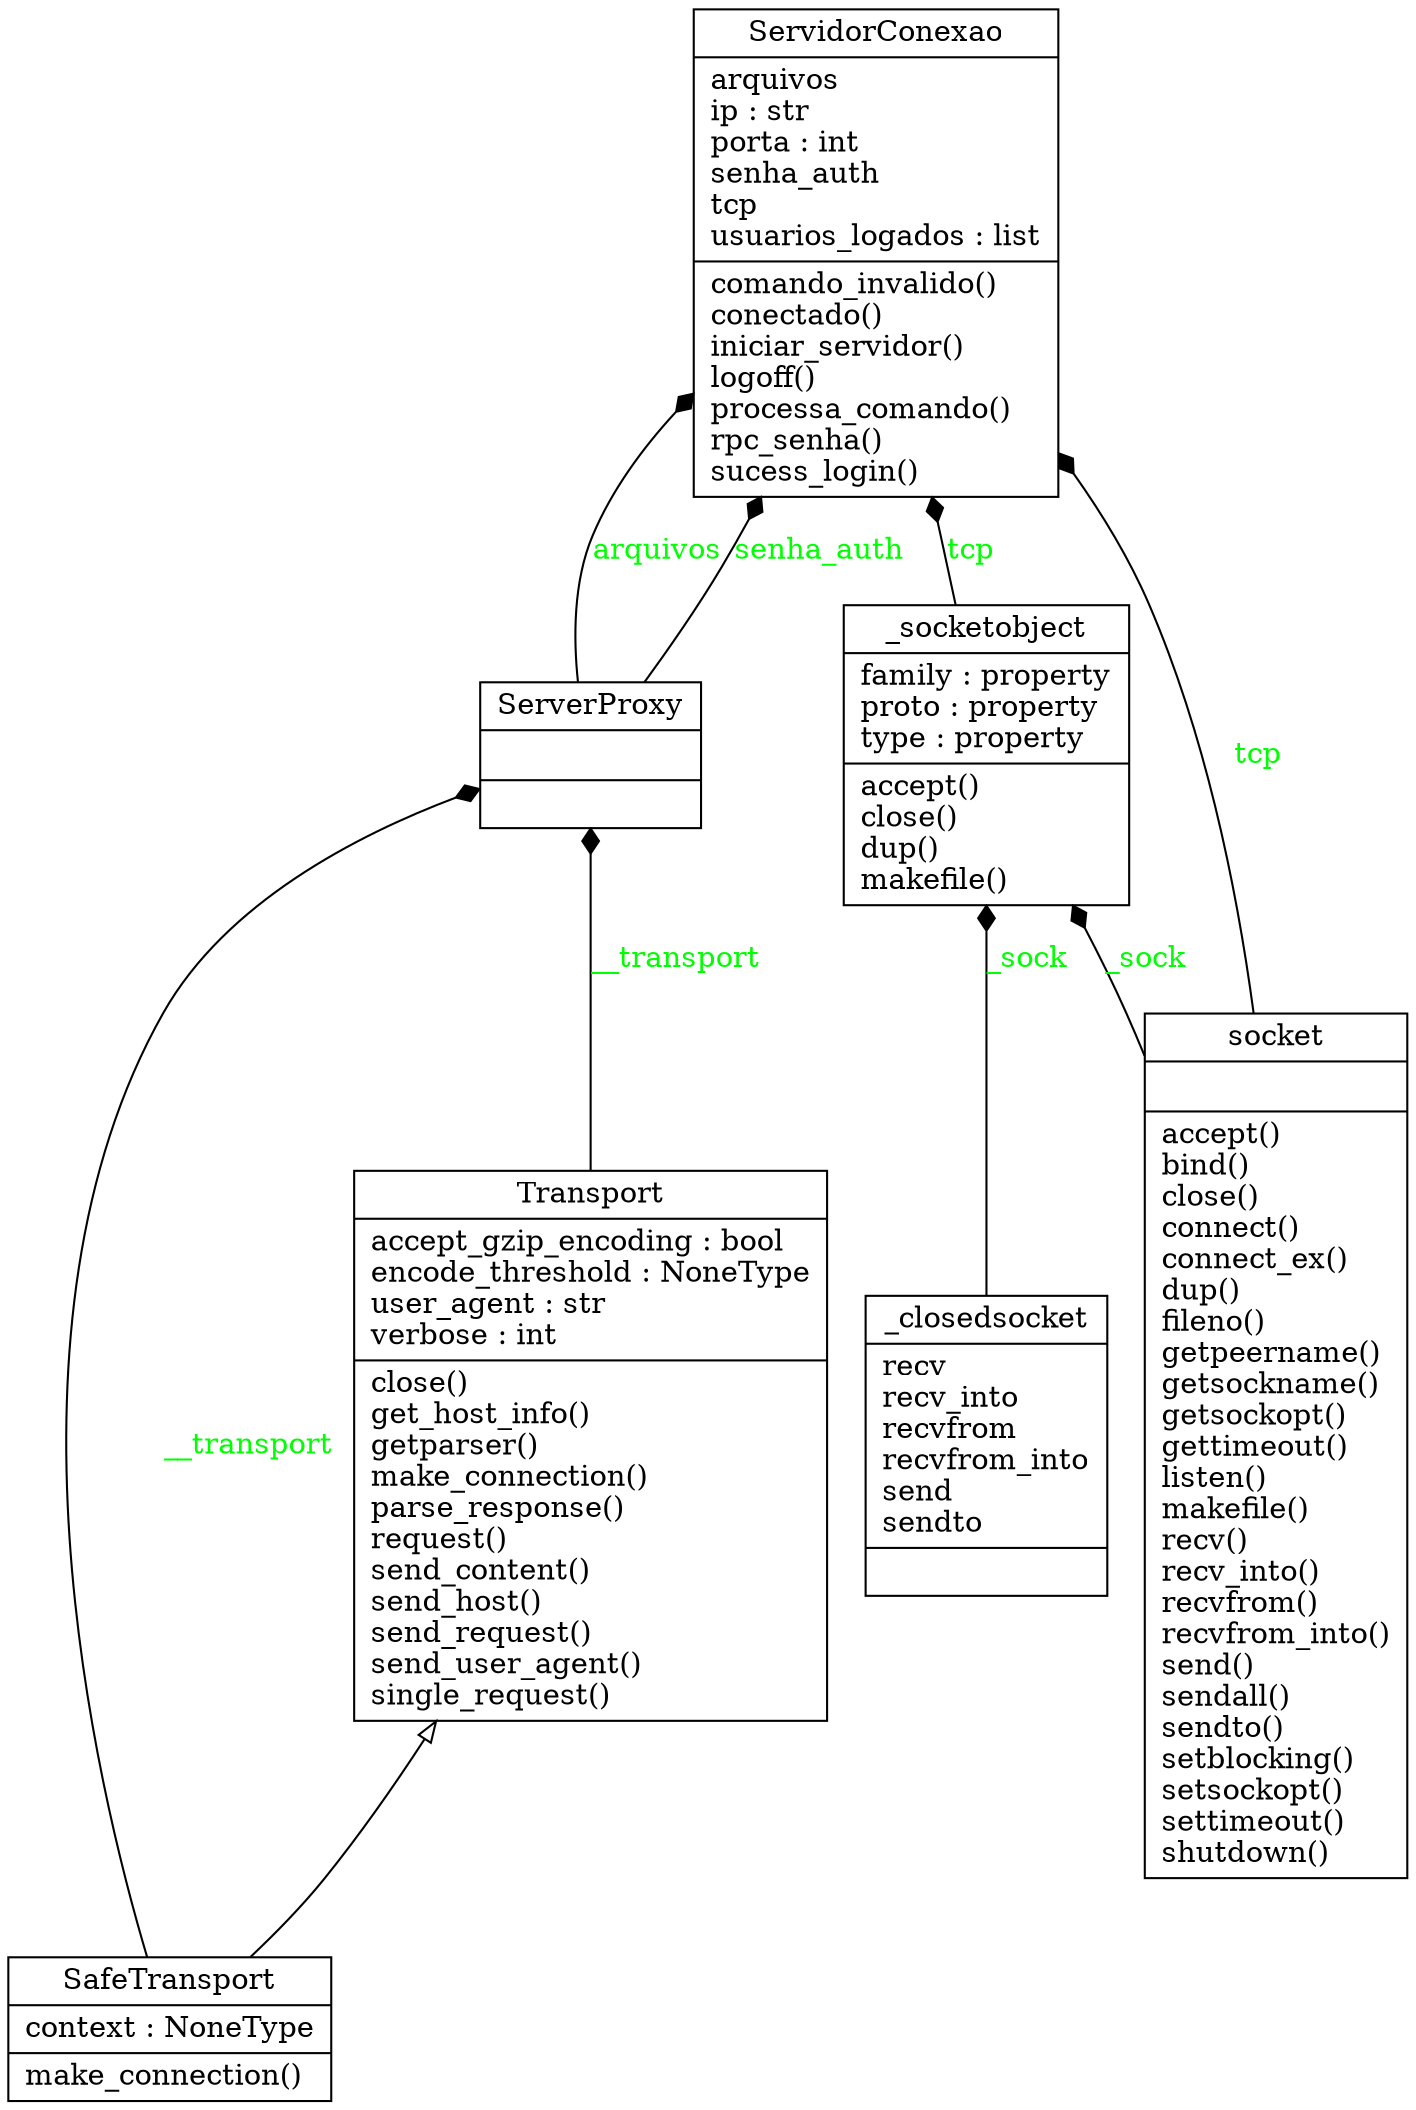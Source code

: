 digraph "classes" {
charset="utf-8"
rankdir=BT
"0" [label="{SafeTransport|context : NoneType\l|make_connection()\l}", shape="record"];
"1" [label="{ServerProxy|\l|}", shape="record"];
"2" [label="{ServidorConexao|arquivos\lip : str\lporta : int\lsenha_auth\ltcp\lusuarios_logados : list\l|comando_invalido()\lconectado()\liniciar_servidor()\llogoff()\lprocessa_comando()\lrpc_senha()\lsucess_login()\l}", shape="record"];
"3" [label="{Transport|accept_gzip_encoding : bool\lencode_threshold : NoneType\luser_agent : str\lverbose : int\l|close()\lget_host_info()\lgetparser()\lmake_connection()\lparse_response()\lrequest()\lsend_content()\lsend_host()\lsend_request()\lsend_user_agent()\lsingle_request()\l}", shape="record"];
"4" [label="{_closedsocket|recv\lrecv_into\lrecvfrom\lrecvfrom_into\lsend\lsendto\l|}", shape="record"];
"5" [label="{_socketobject|family : property\lproto : property\ltype : property\l|accept()\lclose()\ldup()\lmakefile()\l}", shape="record"];
"6" [label="{socket|\l|accept()\lbind()\lclose()\lconnect()\lconnect_ex()\ldup()\lfileno()\lgetpeername()\lgetsockname()\lgetsockopt()\lgettimeout()\llisten()\lmakefile()\lrecv()\lrecv_into()\lrecvfrom()\lrecvfrom_into()\lsend()\lsendall()\lsendto()\lsetblocking()\lsetsockopt()\lsettimeout()\lshutdown()\l}", shape="record"];
"0" -> "3" [arrowhead="empty", arrowtail="none"];
"0" -> "1" [arrowhead="diamond", arrowtail="none", fontcolor="green", label="__transport", style="solid"];
"1" -> "2" [arrowhead="diamond", arrowtail="none", fontcolor="green", label="arquivos", style="solid"];
"1" -> "2" [arrowhead="diamond", arrowtail="none", fontcolor="green", label="senha_auth", style="solid"];
"3" -> "1" [arrowhead="diamond", arrowtail="none", fontcolor="green", label="__transport", style="solid"];
"4" -> "5" [arrowhead="diamond", arrowtail="none", fontcolor="green", label="_sock", style="solid"];
"5" -> "2" [arrowhead="diamond", arrowtail="none", fontcolor="green", label="tcp", style="solid"];
"6" -> "2" [arrowhead="diamond", arrowtail="none", fontcolor="green", label="tcp", style="solid"];
"6" -> "5" [arrowhead="diamond", arrowtail="none", fontcolor="green", label="_sock", style="solid"];
}
